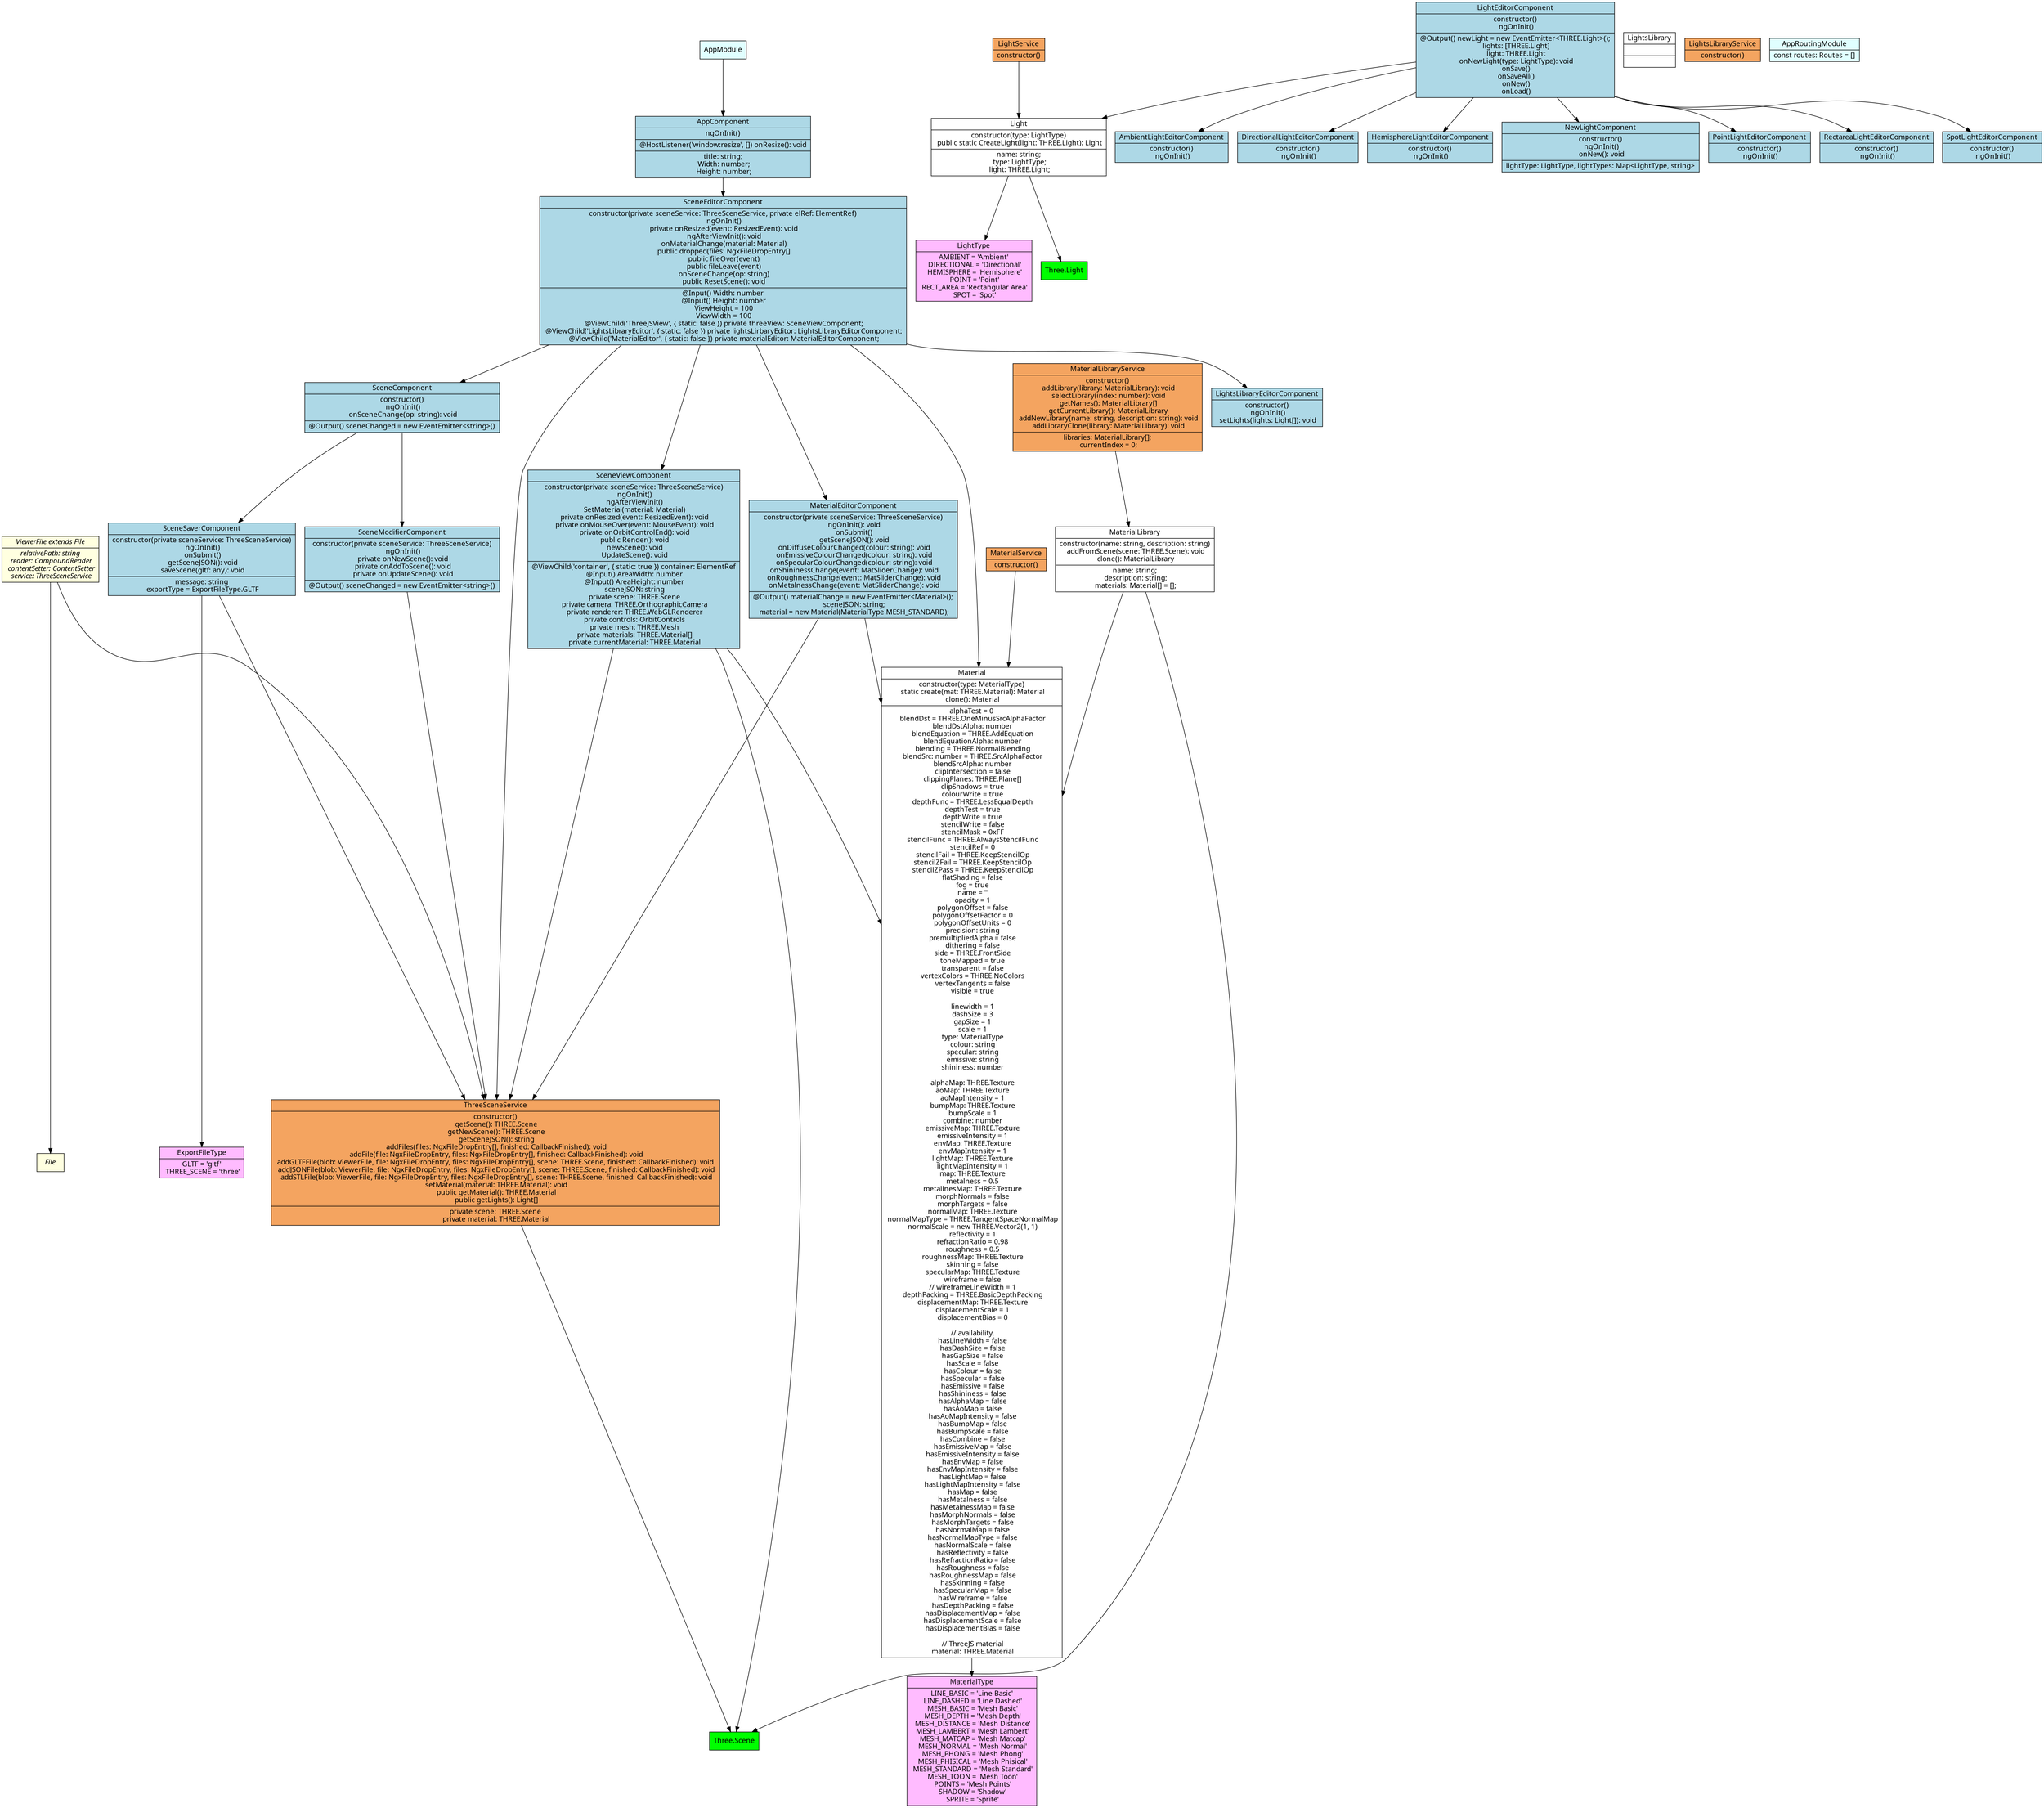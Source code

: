 digraph SceneEditor {
 // Interfaces.
 node [shape=record, fontname="Calibri italic", fontsize="14", style="filled", fillcolor="lightyellow", shape="record"];
 ViewerFile [label="{ViewerFile extends File |
  relativePath: string\n
  reader: CompoundReader\n
  contentSetter: ContentSetter\n
  service: ThreeSceneService
 }"]
 File

 // Classes.
 node [fontname="Calibri", fillcolor="white"];
 Light [label="{Light |
   constructor(type: LightType)\n
   public static CreateLight(light: THREE.Light): Light
   |
    name: string;\n
    type: LightType;\n
    light: THREE.Light;\n
 }"]
 LightsLibrary [label="{LightsLibrary |
   |
 }"]
 MaterialLibrary [label="{MaterialLibrary |
   constructor(name: string, description: string)\n
   addFromScene(scene: THREE.Scene): void\n
   clone(): MaterialLibrary 
   |
    name: string;\n
    description: string;\n
    materials: Material[] = [];
 }"]
 Material  [label="{Material |
   constructor(type: MaterialType)\n
   static create(mat: THREE.Material): Material\n
   clone(): Material
   |
    alphaTest = 0\n
    blendDst = THREE.OneMinusSrcAlphaFactor\n
    blendDstAlpha: number\n
    blendEquation = THREE.AddEquation\n
    blendEquationAlpha: number\n
    blending = THREE.NormalBlending\n
    blendSrc: number = THREE.SrcAlphaFactor\n
    blendSrcAlpha: number\n
    clipIntersection = false\n
    clippingPlanes: THREE.Plane[]\n
    clipShadows = true\n
    colourWrite = true\n
    depthFunc = THREE.LessEqualDepth\n
    depthTest = true\n
    depthWrite = true\n
    stencilWrite = false\n
    stencilMask = 0xFF\n
    stencilFunc = THREE.AlwaysStencilFunc\n
    stencilRef = 0\n
    stencilFail = THREE.KeepStencilOp\n
    stencilZFail = THREE.KeepStencilOp\n
    stencilZPass = THREE.KeepStencilOp\n
    flatShading = false\n
    fog = true\n
    name = ''\n
    opacity = 1\n
    polygonOffset = false\n
    polygonOffsetFactor = 0\n
    polygonOffsetUnits = 0\n
    precision: string\n
    premultipliedAlpha = false\n
    dithering = false\n
    side = THREE.FrontSide\n
    toneMapped = true\n
    transparent = false\n
    vertexColors = THREE.NoColors\n
    vertexTangents = false\n
    visible = true\n
\n
    linewidth = 1\n
    dashSize = 3\n
    gapSize = 1\n
    scale = 1\n
    type: MaterialType\n
    colour: string\n
    specular: string\n
    emissive: string\n
    shininess: number\n
\n
    alphaMap: THREE.Texture\n
    aoMap: THREE.Texture\n
    aoMapIntensity = 1\n
    bumpMap: THREE.Texture\n
    bumpScale = 1\n
    combine: number\n
    emissiveMap: THREE.Texture\n
    emissiveIntensity = 1\n
    envMap: THREE.Texture\n
    envMapIntensity = 1\n
    lightMap: THREE.Texture\n
    lightMapIntensity = 1\n
    map: THREE.Texture\n
    metalness = 0.5\n
    metallnesMap: THREE.Texture\n
    morphNormals = false\n
    morphTargets = false\n
    normalMap: THREE.Texture\n
    normalMapType = THREE.TangentSpaceNormalMap\n
    normalScale = new THREE.Vector2(1, 1)\n
    reflectivity = 1\n
    refractionRatio = 0.98\n
    roughness = 0.5\n
    roughnessMap: THREE.Texture\n
    skinning = false\n
    specularMap: THREE.Texture\n
    wireframe = false\n
    // wireframeLineWidth = 1\n
    depthPacking = THREE.BasicDepthPacking\n
    displacementMap: THREE.Texture\n
    displacementScale = 1\n
    displacementBias = 0\n
\n
    // availability.\n
    hasLineWidth = false\n
    hasDashSize = false\n
    hasGapSize = false\n
    hasScale = false\n
    hasColour = false\n
    hasSpecular = false\n
    hasEmissive = false\n
    hasShininess = false\n
    hasAlphaMap = false\n
    hasAoMap = false\n
    hasAoMapIntensity = false\n
    hasBumpMap = false\n
    hasBumpScale = false\n
    hasCombine = false\n
    hasEmissiveMap = false\n
    hasEmissiveIntensity = false\n
    hasEnvMap = false\n
    hasEnvMapIntensity = false\n
    hasLightMap = false\n
    hasLightMapIntensity = false\n
    hasMap = false\n
    hasMetalness = false\n
    hasMetalnessMap = false\n
    hasMorphNormals = false\n
    hasMorphTargets = false\n
    hasNormalMap = false\n
    hasNormalMapType = false\n
    hasNormalScale = false\n
    hasReflectivity = false\n
    hasRefractionRatio = false\n
    hasRoughness = false\n
    hasRoughnessMap = false\n
    hasSkinning = false\n
    hasSpecularMap = false\n
    hasWireframe = false\n
    hasDepthPacking = false\n
    hasDisplacementMap = false\n
    hasDisplacementScale = false\n
    hasDisplacementBias = false\n
\n
    // ThreeJS material\n
    material: THREE.Material\n
 }"]

 // Template classes.
 node [fontname="Calibri", fillcolor="lightyellow"];
 
 // Enumerators.
 node [fontname="Calibri", fillcolor="plum1"];
 LightType [label="{LightType |
    AMBIENT = 'Ambient'\n
    DIRECTIONAL = 'Directional'\n
    HEMISPHERE = 'Hemisphere'\n
    POINT = 'Point'\n
    RECT_AREA = 'Rectangular Area'\n
    SPOT = 'Spot'
 }"]
 MaterialType [label="{MaterialType |
    LINE_BASIC = 'Line Basic'\n
    LINE_DASHED = 'Line Dashed'\n
    MESH_BASIC = 'Mesh Basic'\n
    MESH_DEPTH = 'Mesh Depth'\n
    MESH_DISTANCE = 'Mesh Distance'\n
    MESH_LAMBERT = 'Mesh Lambert'\n
    MESH_MATCAP = 'Mesh Matcap'\n
    MESH_NORMAL = 'Mesh Normal'\n
    MESH_PHONG = 'Mesh Phong'\n
    MESH_PHISICAL = 'Mesh Phisical'\n
    MESH_STANDARD = 'Mesh Standard'\n
    MESH_TOON = 'Mesh Toon'\n
    POINTS = 'Mesh Points'\n
    SHADOW = 'Shadow'\n
    SPRITE = 'Sprite'
 }"]
 ExportFileType [label="{ExportFileType |
    GLTF = 'gltf'\n
    THREE_SCENE = 'three'
 }"]

 // External classes.
 node [fillcolor="green"];
 ThreeLight [label="Three.Light"]
 ThreeScene [label="Three.Scene"]

 // Components
 node [fillcolor="lightblue"]
 AmbientLightEditorComponent [label="{AmbientLightEditorComponent |
   constructor()\n
   ngOnInit()
}"]
 DirectionalLightEditorComponent [label="{DirectionalLightEditorComponent |
   constructor()\n
   ngOnInit()
}"]
 HemisphereLightEditorComponent [label="{HemisphereLightEditorComponent |
   constructor()\n
   ngOnInit()
}"]
 LightEditorComponent [label="{LightEditorComponent |
   constructor()\n
   ngOnInit()
   |
   @Output() newLight = new EventEmitter\<THREE.Light\>();\n
   lights: [THREE.Light]\n
   light: THREE.Light\n
   onNewLight(type: LightType): void\n
   onSave()\n
   onSaveAll()\n
   onNew()\n
   onLoad()
}"]
 LightsLibraryEditorComponent [label="{LightsLibraryEditorComponent |
   constructor()\n
   ngOnInit()\n
   setLights(lights: Light[]): void
}"]
 MaterialEditorComponent [label="{MaterialEditorComponent |
   constructor(private sceneService: ThreeSceneService)\n
   ngOnInit(): void\n
   onSubmit()\n
   getSceneJSON(): void\n
   onDiffuseColourChanged(colour: string): void\n
   onEmissiveColourChanged(colour: string): void\n
   onSpecularColourChanged(colour: string): void\n
   onShininessChange(event: MatSliderChange): void\n
   onRoughnessChange(event: MatSliderChange): void\n
   onMetalnessChange(event: MatSliderChange): void
   |
  @Output() materialChange = new EventEmitter\<Material\>();\n
  sceneJSON: string;\n
  material = new Material(MaterialType.MESH_STANDARD);\n
}"]
 NewLightComponent [label="{NewLightComponent |
   constructor()\n
   ngOnInit()\n
   onNew(): void\n
   |
   lightType: LightType,
   lightTypes: Map\<LightType, string\>\n
}"]
 PointLightEditorComponent [label="{PointLightEditorComponent |
   constructor()\n
   ngOnInit()
}"]
 RectareaLightEditorComponent [label="{RectareaLightEditorComponent |
   constructor()\n
   ngOnInit()
}"]
 SceneComponent [label="{SceneComponent |
   constructor()\n
   ngOnInit()\n
   onSceneChange(op: string): void
   |
   @Output() sceneChanged = new EventEmitter\<string\>()
}"]
 SceneEditorComponent [label="{SceneEditorComponent |
   constructor(private sceneService: ThreeSceneService,
    private elRef: ElementRef)\n
   ngOnInit()\n
   private onResized(event: ResizedEvent): void\n
   ngAfterViewInit(): void\n
   onMaterialChange(material: Material)\n
   public dropped(files: NgxFileDropEntry[]\n
   public fileOver(event)\n
   public fileLeave(event)\n
   onSceneChange(op: string)\n
   public ResetScene(): void
   |
   @Input() Width: number\n
   @Input() Height: number\n
   ViewHeight = 100\n
   ViewWidth = 100\n
   @ViewChild(\'ThreeJSView\', \{ static: false \}) private threeView: SceneViewComponent;\n
   @ViewChild('LightsLibraryEditor', \{ static: false \}) private lightsLirbaryEditor: LightsLibraryEditorComponent;\n
   @ViewChild('MaterialEditor', \{ static: false \}) private materialEditor: MaterialEditorComponent;
}"]
 SceneModifierComponent [label="{SceneModifierComponent |
   constructor(private sceneService: ThreeSceneService)\n
   ngOnInit()\n
   private onNewScene(): void\n
   private onAddToScene(): void\n
   private onUpdateScene(): void
   |
   @Output() sceneChanged = new EventEmitter\<string\>()
}"]
 SceneSaverComponent [label="{SceneSaverComponent |
   constructor(private sceneService: ThreeSceneService)\n
   ngOnInit()\n
   onSubmit()\n
   getSceneJSON(): void\n
   saveScene(gltf: any): void
   |
   message: string\n
   exportType = ExportFileType.GLTF
}"]
 SceneViewComponent [label="{SceneViewComponent |
   constructor(private sceneService: ThreeSceneService)\n
   ngOnInit()\n
   ngAfterViewInit()\n
   SetMaterial(material: Material)\n
   private onResized(event: ResizedEvent): void\n
   private onMouseOver(event: MouseEvent): void\n
   private onOrbitControlEnd(): void\n
   public Render(): void\n
   newScene(): void\n
   UpdateScene(): void
   |
   @ViewChild('container', \{ static: true \}) container: ElementRef\n
   @Input() AreaWidth: number\n
   @Input() AreaHeight: number\n
   sceneJSON: string\n
   private scene: THREE.Scene\n
   private camera: THREE.OrthographicCamera\n
   private renderer: THREE.WebGLRenderer\n
   private controls: OrbitControls\n
   private mesh: THREE.Mesh\n
   private materials: THREE.Material[]\n
   private currentMaterial: THREE.Material
}"]
 SpotLightEditorComponent [label="{SpotLightEditorComponent |
   constructor()\n
   ngOnInit()
}"]
 AppComponent [label="{AppComponent |
   ngOnInit()\n
   |
   @HostListener('window:resize', []) onResize(): void
   |
  title: string;\n
  Width: number;\n
  Height: number;\n
}"]

 // Services
 node [fillcolor="sandybrown"]
 LightService [label="{LightService |
   constructor()
 }"]
 LightsLibraryService [label="{LightsLibraryService |
   constructor()
 }"]
 MaterialService [label="{MaterialService |
   constructor()\n
 }"]
 MaterialLibraryService [label="{MaterialLibraryService |
   constructor()\n
   addLibrary(library: MaterialLibrary): void\n
   selectLibrary(index: number): void\n
   getNames(): MaterialLibrary[]\n
   getCurrentLibrary(): MaterialLibrary\n
   addNewLibrary(name: string, description: string): void\n
   addLibraryClone(library: MaterialLibrary): void
   |
   libraries: MaterialLibrary[];\n
   currentIndex = 0;
 }"]
 ThreeSceneService [label="{ThreeSceneService |
   constructor()\n
   getScene(): THREE.Scene\n
   getNewScene(): THREE.Scene\n
   getSceneJSON(): string\n
   addFiles(files: NgxFileDropEntry[], finished: CallbackFinished): void\n
   addFile(file: NgxFileDropEntry, files: NgxFileDropEntry[], finished: CallbackFinished): void\n
   addGLTFFile(blob: ViewerFile, file: NgxFileDropEntry, files: NgxFileDropEntry[], scene: THREE.Scene, finished: CallbackFinished): void \n
   addJSONFile(blob: ViewerFile, file: NgxFileDropEntry, files: NgxFileDropEntry[], scene: THREE.Scene, finished: CallbackFinished): void\n
   addSTLFile(blob: ViewerFile, file: NgxFileDropEntry, files: NgxFileDropEntry[], scene: THREE.Scene, finished: CallbackFinished): void\n
   setMaterial(material: THREE.Material): void\n
   public getMaterial(): THREE.Material\n
   public getLights(): Light[]
   |
   private scene: THREE.Scene\n
   private material: THREE.Material
 }"]

 // Modules
 node [fillcolor="lightcyan"]
 AppRoutingModule [label="{AppRoutingModule |
   const routes: Routes = []
 }"]
 AppModule

 // Inheritance.
 node [fillcolor="white"];
 Light->LightType
 Light->ThreeLight
 LightEditorComponent->AmbientLightEditorComponent
 LightEditorComponent->DirectionalLightEditorComponent
 LightEditorComponent->HemisphereLightEditorComponent
 LightEditorComponent->Light
 LightEditorComponent->NewLightComponent
 LightEditorComponent->PointLightEditorComponent
 LightEditorComponent->RectareaLightEditorComponent
 LightEditorComponent->SpotLightEditorComponent
 LightService->Light
 AppComponent->SceneEditorComponent
 AppModule->AppComponent
 MaterialLibraryService->MaterialLibrary
 MaterialLibrary->ThreeScene
 MaterialLibrary->Material
 Material->MaterialType
 MaterialService->Material
 ViewerFile->File
 ViewerFile->ThreeSceneService
 ThreeSceneService->ThreeScene
 MaterialEditorComponent->Material
 MaterialEditorComponent->ThreeSceneService
 SceneComponent->SceneModifierComponent
 SceneComponent->SceneSaverComponent
 SceneEditorComponent->LightsLibraryEditorComponent
 SceneEditorComponent->MaterialEditorComponent
 SceneEditorComponent->SceneComponent
 SceneEditorComponent->SceneViewComponent
 SceneEditorComponent->ThreeSceneService
 SceneEditorComponent->Material
 SceneModifierComponent->ThreeSceneService
 SceneSaverComponent->ExportFileType
 SceneSaverComponent->ThreeSceneService
 SceneViewComponent->ThreeSceneService
 SceneViewComponent->Material
 SceneViewComponent->ThreeScene
}
